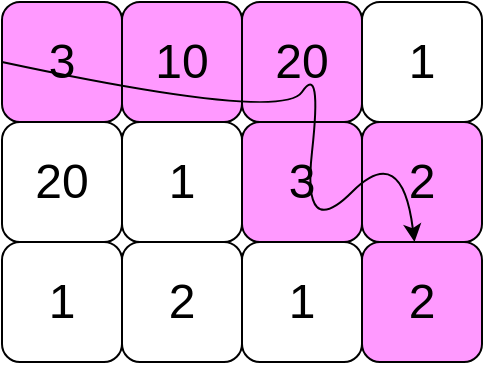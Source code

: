 <mxfile version="12.1.3" pages="1"><diagram id="mzS1SRTGNz4UT2QSXi6O" name="Page-1"><mxGraphModel dx="1648" dy="576" grid="1" gridSize="10" guides="1" tooltips="1" connect="1" arrows="1" fold="1" page="1" pageScale="1" pageWidth="827" pageHeight="1169" math="0" shadow="0"><root><mxCell id="0"/><mxCell id="1" parent="0"/><mxCell id="4RWRv6y7o01ZksJq3LkH-14" value="&lt;font style=&quot;font-size: 24px&quot;&gt;3&lt;/font&gt;" style="rounded=1;whiteSpace=wrap;html=1;fillColor=#FF99FF;" vertex="1" parent="1"><mxGeometry x="80" y="60" width="60" height="60" as="geometry"/></mxCell><mxCell id="4RWRv6y7o01ZksJq3LkH-15" value="&lt;span style=&quot;font-size: 24px&quot;&gt;10&lt;/span&gt;" style="rounded=1;whiteSpace=wrap;html=1;fillColor=#FF99FF;" vertex="1" parent="1"><mxGeometry x="140" y="60" width="60" height="60" as="geometry"/></mxCell><mxCell id="4RWRv6y7o01ZksJq3LkH-16" value="&lt;span style=&quot;font-size: 24px&quot;&gt;20&lt;/span&gt;" style="rounded=1;whiteSpace=wrap;html=1;fillColor=#FF99FF;" vertex="1" parent="1"><mxGeometry x="200" y="60" width="60" height="60" as="geometry"/></mxCell><mxCell id="4RWRv6y7o01ZksJq3LkH-17" value="&lt;span style=&quot;font-size: 24px&quot;&gt;1&lt;/span&gt;" style="rounded=1;whiteSpace=wrap;html=1;fillColor=#FFFFFF;" vertex="1" parent="1"><mxGeometry x="260" y="60" width="60" height="60" as="geometry"/></mxCell><mxCell id="4RWRv6y7o01ZksJq3LkH-18" value="&lt;span style=&quot;font-size: 24px&quot;&gt;20&lt;/span&gt;" style="rounded=1;whiteSpace=wrap;html=1;fillColor=#FFFFFF;" vertex="1" parent="1"><mxGeometry x="80" y="120" width="60" height="60" as="geometry"/></mxCell><mxCell id="4RWRv6y7o01ZksJq3LkH-19" value="&lt;span style=&quot;font-size: 24px&quot;&gt;1&lt;/span&gt;" style="rounded=1;whiteSpace=wrap;html=1;fillColor=#FFFFFF;" vertex="1" parent="1"><mxGeometry x="140" y="120" width="60" height="60" as="geometry"/></mxCell><mxCell id="4RWRv6y7o01ZksJq3LkH-20" value="&lt;font style=&quot;font-size: 24px&quot;&gt;3&lt;/font&gt;" style="rounded=1;whiteSpace=wrap;html=1;fillColor=#FF99FF;" vertex="1" parent="1"><mxGeometry x="200" y="120" width="60" height="60" as="geometry"/></mxCell><mxCell id="4RWRv6y7o01ZksJq3LkH-21" value="&lt;span style=&quot;font-size: 24px&quot;&gt;2&lt;/span&gt;" style="rounded=1;whiteSpace=wrap;html=1;fillColor=#FF99FF;" vertex="1" parent="1"><mxGeometry x="260" y="120" width="60" height="60" as="geometry"/></mxCell><mxCell id="4RWRv6y7o01ZksJq3LkH-22" value="&lt;span style=&quot;font-size: 24px&quot;&gt;1&lt;/span&gt;" style="rounded=1;whiteSpace=wrap;html=1;fillColor=#FFFFFF;" vertex="1" parent="1"><mxGeometry x="80" y="180" width="60" height="60" as="geometry"/></mxCell><mxCell id="4RWRv6y7o01ZksJq3LkH-23" value="&lt;span style=&quot;font-size: 24px&quot;&gt;2&lt;/span&gt;" style="rounded=1;whiteSpace=wrap;html=1;fillColor=#FFFFFF;" vertex="1" parent="1"><mxGeometry x="140" y="180" width="60" height="60" as="geometry"/></mxCell><mxCell id="4RWRv6y7o01ZksJq3LkH-24" value="&lt;span style=&quot;font-size: 24px&quot;&gt;1&lt;/span&gt;" style="rounded=1;whiteSpace=wrap;html=1;fillColor=#FFFFFF;" vertex="1" parent="1"><mxGeometry x="200" y="180" width="60" height="60" as="geometry"/></mxCell><mxCell id="4RWRv6y7o01ZksJq3LkH-25" value="&lt;span style=&quot;font-size: 24px&quot;&gt;2&lt;/span&gt;" style="rounded=1;whiteSpace=wrap;html=1;fillColor=#FF99FF;" vertex="1" parent="1"><mxGeometry x="260" y="180" width="60" height="60" as="geometry"/></mxCell><mxCell id="4RWRv6y7o01ZksJq3LkH-26" value="" style="curved=1;endArrow=classic;html=1;exitX=0;exitY=0.5;exitDx=0;exitDy=0;" edge="1" parent="1" source="4RWRv6y7o01ZksJq3LkH-14" target="4RWRv6y7o01ZksJq3LkH-25"><mxGeometry width="50" height="50" relative="1" as="geometry"><mxPoint x="80" y="310" as="sourcePoint"/><mxPoint x="690" y="170" as="targetPoint"/><Array as="points"><mxPoint x="220" y="120"/><mxPoint x="240" y="90"/><mxPoint x="230" y="180"/><mxPoint x="280" y="130"/></Array></mxGeometry></mxCell></root></mxGraphModel></diagram></mxfile>